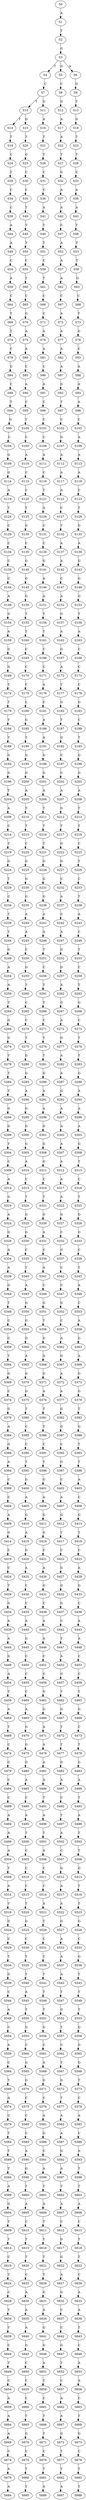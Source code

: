 strict digraph  {
	S0 -> S1 [ label = A ];
	S1 -> S2 [ label = T ];
	S2 -> S3 [ label = G ];
	S3 -> S4 [ label = T ];
	S3 -> S5 [ label = G ];
	S3 -> S6 [ label = A ];
	S4 -> S7 [ label = C ];
	S5 -> S8 [ label = C ];
	S6 -> S9 [ label = G ];
	S7 -> S10 [ label = T ];
	S7 -> S11 [ label = G ];
	S8 -> S12 [ label = G ];
	S9 -> S13 [ label = T ];
	S10 -> S14 [ label = T ];
	S10 -> S15 [ label = G ];
	S11 -> S16 [ label = A ];
	S12 -> S17 [ label = A ];
	S13 -> S18 [ label = G ];
	S14 -> S19 [ label = T ];
	S15 -> S20 [ label = T ];
	S16 -> S21 [ label = T ];
	S17 -> S22 [ label = A ];
	S18 -> S23 [ label = T ];
	S19 -> S24 [ label = C ];
	S20 -> S25 [ label = G ];
	S21 -> S26 [ label = T ];
	S22 -> S27 [ label = T ];
	S23 -> S28 [ label = T ];
	S24 -> S29 [ label = T ];
	S25 -> S30 [ label = C ];
	S26 -> S31 [ label = C ];
	S27 -> S32 [ label = G ];
	S28 -> S33 [ label = C ];
	S29 -> S34 [ label = C ];
	S30 -> S35 [ label = C ];
	S31 -> S36 [ label = C ];
	S32 -> S37 [ label = A ];
	S33 -> S38 [ label = A ];
	S34 -> S39 [ label = C ];
	S35 -> S40 [ label = T ];
	S36 -> S41 [ label = A ];
	S37 -> S42 [ label = A ];
	S38 -> S43 [ label = A ];
	S39 -> S44 [ label = A ];
	S40 -> S45 [ label = T ];
	S41 -> S46 [ label = T ];
	S42 -> S47 [ label = C ];
	S43 -> S48 [ label = T ];
	S44 -> S49 [ label = A ];
	S45 -> S50 [ label = T ];
	S46 -> S51 [ label = T ];
	S47 -> S52 [ label = A ];
	S48 -> S53 [ label = T ];
	S49 -> S54 [ label = C ];
	S50 -> S55 [ label = C ];
	S51 -> S56 [ label = C ];
	S52 -> S57 [ label = A ];
	S53 -> S58 [ label = T ];
	S54 -> S59 [ label = A ];
	S55 -> S60 [ label = T ];
	S56 -> S61 [ label = T ];
	S57 -> S62 [ label = A ];
	S58 -> S63 [ label = G ];
	S59 -> S64 [ label = C ];
	S60 -> S65 [ label = C ];
	S61 -> S66 [ label = C ];
	S62 -> S67 [ label = C ];
	S63 -> S68 [ label = C ];
	S64 -> S69 [ label = T ];
	S65 -> S70 [ label = G ];
	S66 -> S71 [ label = C ];
	S67 -> S72 [ label = A ];
	S68 -> S73 [ label = T ];
	S69 -> S74 [ label = T ];
	S70 -> S75 [ label = A ];
	S71 -> S76 [ label = A ];
	S72 -> S77 [ label = A ];
	S73 -> S78 [ label = G ];
	S74 -> S79 [ label = C ];
	S75 -> S80 [ label = A ];
	S76 -> S81 [ label = A ];
	S77 -> S82 [ label = A ];
	S78 -> S83 [ label = C ];
	S79 -> S84 [ label = G ];
	S80 -> S85 [ label = C ];
	S81 -> S86 [ label = C ];
	S82 -> S87 [ label = A ];
	S83 -> S88 [ label = A ];
	S84 -> S89 [ label = C ];
	S85 -> S90 [ label = A ];
	S86 -> S91 [ label = A ];
	S87 -> S92 [ label = G ];
	S88 -> S93 [ label = A ];
	S89 -> S94 [ label = T ];
	S90 -> S95 [ label = C ];
	S91 -> S96 [ label = C ];
	S92 -> S97 [ label = T ];
	S93 -> S98 [ label = A ];
	S94 -> S99 [ label = G ];
	S95 -> S100 [ label = T ];
	S96 -> S101 [ label = C ];
	S97 -> S102 [ label = C ];
	S98 -> S103 [ label = C ];
	S99 -> S104 [ label = C ];
	S100 -> S105 [ label = C ];
	S101 -> S106 [ label = C ];
	S102 -> S107 [ label = G ];
	S103 -> S108 [ label = A ];
	S104 -> S109 [ label = G ];
	S105 -> S110 [ label = A ];
	S106 -> S111 [ label = A ];
	S107 -> S112 [ label = A ];
	S108 -> S113 [ label = A ];
	S109 -> S114 [ label = G ];
	S110 -> S115 [ label = C ];
	S111 -> S116 [ label = C ];
	S112 -> S117 [ label = A ];
	S113 -> S118 [ label = A ];
	S114 -> S119 [ label = A ];
	S115 -> S120 [ label = C ];
	S116 -> S121 [ label = T ];
	S117 -> S122 [ label = A ];
	S118 -> S123 [ label = C ];
	S119 -> S124 [ label = T ];
	S120 -> S125 [ label = T ];
	S121 -> S126 [ label = A ];
	S122 -> S127 [ label = C ];
	S123 -> S128 [ label = T ];
	S124 -> S129 [ label = C ];
	S125 -> S130 [ label = G ];
	S126 -> S131 [ label = C ];
	S127 -> S132 [ label = T ];
	S128 -> S133 [ label = G ];
	S129 -> S134 [ label = C ];
	S130 -> S135 [ label = C ];
	S131 -> S136 [ label = C ];
	S132 -> S137 [ label = A ];
	S133 -> S138 [ label = A ];
	S134 -> S139 [ label = C ];
	S135 -> S140 [ label = G ];
	S136 -> S141 [ label = G ];
	S137 -> S142 [ label = A ];
	S138 -> S143 [ label = G ];
	S139 -> S144 [ label = C ];
	S140 -> S145 [ label = G ];
	S141 -> S146 [ label = A ];
	S142 -> S147 [ label = C ];
	S143 -> S148 [ label = G ];
	S144 -> S149 [ label = A ];
	S145 -> S150 [ label = G ];
	S146 -> S151 [ label = A ];
	S147 -> S152 [ label = A ];
	S148 -> S153 [ label = G ];
	S149 -> S154 [ label = G ];
	S150 -> S155 [ label = T ];
	S151 -> S156 [ label = T ];
	S152 -> S157 [ label = G ];
	S153 -> S158 [ label = T ];
	S154 -> S159 [ label = A ];
	S155 -> S160 [ label = T ];
	S156 -> S161 [ label = T ];
	S157 -> S162 [ label = A ];
	S158 -> S163 [ label = A ];
	S159 -> S164 [ label = G ];
	S160 -> S165 [ label = C ];
	S161 -> S166 [ label = C ];
	S162 -> S167 [ label = G ];
	S163 -> S168 [ label = C ];
	S164 -> S169 [ label = G ];
	S165 -> S170 [ label = C ];
	S166 -> S171 [ label = C ];
	S167 -> S172 [ label = A ];
	S168 -> S173 [ label = C ];
	S169 -> S174 [ label = T ];
	S170 -> S175 [ label = C ];
	S171 -> S176 [ label = A ];
	S172 -> S177 [ label = T ];
	S173 -> S178 [ label = C ];
	S174 -> S179 [ label = T ];
	S175 -> S180 [ label = C ];
	S176 -> S181 [ label = C ];
	S177 -> S182 [ label = G ];
	S178 -> S183 [ label = G ];
	S179 -> S184 [ label = T ];
	S180 -> S185 [ label = G ];
	S181 -> S186 [ label = A ];
	S182 -> S187 [ label = T ];
	S183 -> S188 [ label = C ];
	S184 -> S189 [ label = T ];
	S185 -> S190 [ label = T ];
	S186 -> S191 [ label = A ];
	S187 -> S192 [ label = G ];
	S188 -> S193 [ label = T ];
	S189 -> S194 [ label = G ];
	S190 -> S195 [ label = G ];
	S191 -> S196 [ label = G ];
	S192 -> S197 [ label = C ];
	S193 -> S198 [ label = G ];
	S194 -> S199 [ label = G ];
	S195 -> S200 [ label = G ];
	S196 -> S201 [ label = G ];
	S197 -> S202 [ label = C ];
	S198 -> S203 [ label = G ];
	S199 -> S204 [ label = T ];
	S200 -> S205 [ label = A ];
	S201 -> S206 [ label = A ];
	S202 -> S207 [ label = A ];
	S203 -> S208 [ label = A ];
	S204 -> S209 [ label = A ];
	S205 -> S210 [ label = T ];
	S206 -> S211 [ label = T ];
	S207 -> S212 [ label = G ];
	S208 -> S213 [ label = T ];
	S209 -> S214 [ label = C ];
	S210 -> S215 [ label = T ];
	S211 -> S216 [ label = T ];
	S212 -> S217 [ label = T ];
	S213 -> S218 [ label = T ];
	S214 -> S219 [ label = T ];
	S215 -> S220 [ label = C ];
	S216 -> S221 [ label = T ];
	S217 -> S222 [ label = G ];
	S218 -> S223 [ label = C ];
	S219 -> S224 [ label = G ];
	S220 -> S225 [ label = G ];
	S221 -> S226 [ label = G ];
	S222 -> S227 [ label = G ];
	S223 -> S228 [ label = T ];
	S224 -> S229 [ label = T ];
	S225 -> S230 [ label = G ];
	S226 -> S231 [ label = G ];
	S227 -> S232 [ label = C ];
	S228 -> S233 [ label = C ];
	S229 -> S234 [ label = C ];
	S230 -> S235 [ label = G ];
	S231 -> S236 [ label = G ];
	S232 -> S237 [ label = A ];
	S233 -> S238 [ label = T ];
	S234 -> S239 [ label = T ];
	S235 -> S240 [ label = A ];
	S236 -> S241 [ label = A ];
	S237 -> S242 [ label = C ];
	S238 -> S243 [ label = A ];
	S239 -> S244 [ label = T ];
	S240 -> S245 [ label = A ];
	S241 -> S246 [ label = A ];
	S242 -> S247 [ label = A ];
	S243 -> S248 [ label = C ];
	S244 -> S249 [ label = G ];
	S245 -> S250 [ label = C ];
	S246 -> S251 [ label = T ];
	S247 -> S252 [ label = G ];
	S248 -> S253 [ label = T ];
	S249 -> S254 [ label = A ];
	S250 -> S255 [ label = G ];
	S251 -> S256 [ label = C ];
	S252 -> S257 [ label = G ];
	S253 -> S258 [ label = C ];
	S254 -> S259 [ label = A ];
	S255 -> S260 [ label = T ];
	S256 -> S261 [ label = T ];
	S257 -> S262 [ label = A ];
	S258 -> S263 [ label = T ];
	S259 -> S264 [ label = T ];
	S260 -> S265 [ label = C ];
	S261 -> S266 [ label = T ];
	S262 -> S267 [ label = G ];
	S263 -> S268 [ label = G ];
	S264 -> S269 [ label = G ];
	S265 -> S270 [ label = C ];
	S266 -> S271 [ label = C ];
	S267 -> S272 [ label = A ];
	S268 -> S273 [ label = C ];
	S269 -> S274 [ label = G ];
	S270 -> S275 [ label = T ];
	S271 -> S276 [ label = T ];
	S272 -> S277 [ label = G ];
	S273 -> S278 [ label = T ];
	S274 -> S279 [ label = T ];
	S275 -> S280 [ label = G ];
	S276 -> S281 [ label = T ];
	S277 -> S282 [ label = A ];
	S278 -> S283 [ label = T ];
	S279 -> S284 [ label = T ];
	S280 -> S285 [ label = G ];
	S281 -> S286 [ label = G ];
	S282 -> S287 [ label = A ];
	S283 -> S288 [ label = G ];
	S284 -> S289 [ label = T ];
	S285 -> S290 [ label = A ];
	S286 -> S291 [ label = A ];
	S287 -> S292 [ label = G ];
	S288 -> S293 [ label = A ];
	S289 -> S294 [ label = G ];
	S290 -> S295 [ label = G ];
	S291 -> S296 [ label = A ];
	S292 -> S297 [ label = A ];
	S293 -> S298 [ label = A ];
	S294 -> S299 [ label = G ];
	S295 -> S300 [ label = G ];
	S296 -> S301 [ label = G ];
	S297 -> S302 [ label = A ];
	S298 -> S303 [ label = A ];
	S299 -> S304 [ label = T ];
	S300 -> S305 [ label = G ];
	S301 -> S306 [ label = G ];
	S302 -> S307 [ label = A ];
	S303 -> S308 [ label = G ];
	S304 -> S309 [ label = C ];
	S305 -> S310 [ label = A ];
	S306 -> S311 [ label = G ];
	S307 -> S312 [ label = A ];
	S308 -> S313 [ label = T ];
	S309 -> S314 [ label = A ];
	S310 -> S315 [ label = C ];
	S311 -> S316 [ label = C ];
	S312 -> S317 [ label = A ];
	S313 -> S318 [ label = C ];
	S314 -> S319 [ label = G ];
	S315 -> S320 [ label = T ];
	S316 -> S321 [ label = T ];
	S317 -> S322 [ label = A ];
	S318 -> S323 [ label = T ];
	S319 -> S324 [ label = A ];
	S320 -> S325 [ label = G ];
	S321 -> S326 [ label = G ];
	S322 -> S327 [ label = G ];
	S323 -> S328 [ label = G ];
	S324 -> S329 [ label = G ];
	S325 -> S330 [ label = G ];
	S326 -> S331 [ label = A ];
	S327 -> S332 [ label = C ];
	S328 -> S333 [ label = G ];
	S329 -> S334 [ label = A ];
	S330 -> S335 [ label = C ];
	S331 -> S336 [ label = C ];
	S332 -> S337 [ label = G ];
	S333 -> S338 [ label = C ];
	S334 -> S339 [ label = A ];
	S335 -> S340 [ label = T ];
	S336 -> S341 [ label = A ];
	S337 -> S342 [ label = C ];
	S338 -> S343 [ label = T ];
	S339 -> S344 [ label = G ];
	S340 -> S345 [ label = A ];
	S341 -> S346 [ label = C ];
	S342 -> S347 [ label = C ];
	S343 -> S348 [ label = A ];
	S344 -> S349 [ label = T ];
	S345 -> S350 [ label = G ];
	S346 -> S351 [ label = G ];
	S347 -> S352 [ label = G ];
	S348 -> S353 [ label = C ];
	S349 -> S354 [ label = C ];
	S350 -> S355 [ label = G ];
	S351 -> S356 [ label = T ];
	S352 -> S357 [ label = C ];
	S353 -> S358 [ label = A ];
	S354 -> S359 [ label = C ];
	S355 -> S360 [ label = G ];
	S356 -> S361 [ label = G ];
	S357 -> S362 [ label = A ];
	S358 -> S363 [ label = G ];
	S359 -> S364 [ label = T ];
	S360 -> S365 [ label = A ];
	S361 -> S366 [ label = A ];
	S362 -> S367 [ label = G ];
	S363 -> S368 [ label = A ];
	S364 -> S369 [ label = G ];
	S365 -> S370 [ label = G ];
	S366 -> S371 [ label = G ];
	S367 -> S372 [ label = A ];
	S368 -> S373 [ label = G ];
	S369 -> S374 [ label = C ];
	S370 -> S375 [ label = G ];
	S371 -> S376 [ label = A ];
	S372 -> S377 [ label = A ];
	S373 -> S378 [ label = G ];
	S374 -> S379 [ label = G ];
	S375 -> S380 [ label = T ];
	S376 -> S381 [ label = T ];
	S377 -> S382 [ label = G ];
	S378 -> S383 [ label = T ];
	S379 -> S384 [ label = A ];
	S380 -> S385 [ label = C ];
	S381 -> S386 [ label = T ];
	S382 -> S387 [ label = G ];
	S383 -> S388 [ label = G ];
	S384 -> S389 [ label = G ];
	S385 -> S390 [ label = C ];
	S386 -> S391 [ label = C ];
	S387 -> S392 [ label = C ];
	S388 -> S393 [ label = T ];
	S389 -> S394 [ label = A ];
	S390 -> S395 [ label = T ];
	S391 -> S396 [ label = T ];
	S392 -> S397 [ label = G ];
	S393 -> S398 [ label = T ];
	S394 -> S399 [ label = C ];
	S395 -> S400 [ label = G ];
	S396 -> S401 [ label = G ];
	S397 -> S402 [ label = C ];
	S398 -> S403 [ label = A ];
	S399 -> S404 [ label = C ];
	S400 -> S405 [ label = A ];
	S401 -> S406 [ label = A ];
	S402 -> S407 [ label = A ];
	S403 -> S408 [ label = C ];
	S404 -> S409 [ label = A ];
	S405 -> S410 [ label = G ];
	S406 -> S411 [ label = G ];
	S407 -> S412 [ label = G ];
	S408 -> S413 [ label = G ];
	S409 -> S414 [ label = G ];
	S410 -> S415 [ label = A ];
	S411 -> S416 [ label = G ];
	S412 -> S417 [ label = T ];
	S413 -> S418 [ label = T ];
	S414 -> S419 [ label = C ];
	S415 -> S420 [ label = G ];
	S416 -> S421 [ label = C ];
	S417 -> S422 [ label = C ];
	S418 -> S423 [ label = C ];
	S419 -> S424 [ label = C ];
	S420 -> S425 [ label = A ];
	S421 -> S426 [ label = A ];
	S422 -> S427 [ label = G ];
	S423 -> S428 [ label = A ];
	S424 -> S429 [ label = T ];
	S425 -> S430 [ label = C ];
	S426 -> S431 [ label = G ];
	S427 -> S432 [ label = G ];
	S428 -> S433 [ label = G ];
	S429 -> S434 [ label = G ];
	S430 -> S435 [ label = C ];
	S431 -> S436 [ label = C ];
	S432 -> S437 [ label = G ];
	S433 -> S438 [ label = C ];
	S434 -> S439 [ label = A ];
	S435 -> S440 [ label = A ];
	S436 -> S441 [ label = A ];
	S437 -> S442 [ label = C ];
	S438 -> S443 [ label = A ];
	S439 -> S444 [ label = A ];
	S440 -> S445 [ label = G ];
	S441 -> S446 [ label = A ];
	S442 -> S447 [ label = T ];
	S443 -> S448 [ label = A ];
	S444 -> S449 [ label = G ];
	S445 -> S450 [ label = C ];
	S446 -> S451 [ label = C ];
	S447 -> S452 [ label = A ];
	S448 -> S453 [ label = C ];
	S449 -> S454 [ label = A ];
	S450 -> S455 [ label = C ];
	S451 -> S456 [ label = C ];
	S452 -> S457 [ label = G ];
	S453 -> S458 [ label = C ];
	S454 -> S459 [ label = T ];
	S455 -> S460 [ label = C ];
	S456 -> S461 [ label = G ];
	S457 -> S462 [ label = T ];
	S458 -> S463 [ label = T ];
	S459 -> S464 [ label = A ];
	S460 -> S465 [ label = A ];
	S461 -> S466 [ label = G ];
	S462 -> S467 [ label = G ];
	S463 -> S468 [ label = G ];
	S464 -> S469 [ label = T ];
	S465 -> S470 [ label = G ];
	S466 -> S471 [ label = A ];
	S467 -> S472 [ label = T ];
	S468 -> S473 [ label = C ];
	S469 -> S474 [ label = C ];
	S470 -> S475 [ label = G ];
	S471 -> S476 [ label = A ];
	S472 -> S477 [ label = T ];
	S473 -> S478 [ label = T ];
	S474 -> S479 [ label = C ];
	S475 -> S480 [ label = G ];
	S476 -> S481 [ label = A ];
	S477 -> S482 [ label = G ];
	S478 -> S483 [ label = G ];
	S479 -> S484 [ label = C ];
	S480 -> S485 [ label = A ];
	S481 -> S486 [ label = A ];
	S482 -> S487 [ label = A ];
	S483 -> S488 [ label = A ];
	S484 -> S489 [ label = C ];
	S485 -> S490 [ label = C ];
	S486 -> S491 [ label = T ];
	S487 -> S492 [ label = C ];
	S488 -> S493 [ label = T ];
	S489 -> S494 [ label = A ];
	S490 -> S495 [ label = A ];
	S491 -> S496 [ label = A ];
	S492 -> S497 [ label = T ];
	S493 -> S498 [ label = A ];
	S494 -> S499 [ label = A ];
	S495 -> S500 [ label = T ];
	S496 -> S501 [ label = T ];
	S497 -> S502 [ label = A ];
	S498 -> S503 [ label = T ];
	S499 -> S504 [ label = A ];
	S500 -> S505 [ label = C ];
	S501 -> S506 [ label = A ];
	S502 -> S507 [ label = C ];
	S503 -> S508 [ label = T ];
	S504 -> S509 [ label = T ];
	S505 -> S510 [ label = C ];
	S506 -> S511 [ label = C ];
	S507 -> S512 [ label = G ];
	S508 -> S513 [ label = G ];
	S509 -> S514 [ label = A ];
	S510 -> S515 [ label = C ];
	S511 -> S516 [ label = C ];
	S512 -> S517 [ label = A ];
	S513 -> S518 [ label = T ];
	S514 -> S519 [ label = T ];
	S515 -> S520 [ label = T ];
	S516 -> S521 [ label = A ];
	S517 -> S522 [ label = A ];
	S518 -> S523 [ label = T ];
	S519 -> S524 [ label = G ];
	S520 -> S525 [ label = G ];
	S521 -> S526 [ label = T ];
	S522 -> S527 [ label = G ];
	S523 -> S528 [ label = G ];
	S524 -> S529 [ label = C ];
	S525 -> S530 [ label = C ];
	S526 -> S531 [ label = C ];
	S527 -> S532 [ label = A ];
	S528 -> S533 [ label = C ];
	S529 -> S534 [ label = T ];
	S530 -> S535 [ label = T ];
	S531 -> S536 [ label = T ];
	S532 -> S537 [ label = A ];
	S533 -> S538 [ label = G ];
	S534 -> S539 [ label = G ];
	S535 -> S540 [ label = T ];
	S536 -> S541 [ label = T ];
	S537 -> S542 [ label = A ];
	S538 -> S543 [ label = T ];
	S539 -> S544 [ label = C ];
	S540 -> S545 [ label = A ];
	S541 -> S546 [ label = T ];
	S542 -> S547 [ label = T ];
	S543 -> S548 [ label = T ];
	S544 -> S549 [ label = A ];
	S545 -> S550 [ label = T ];
	S546 -> S551 [ label = T ];
	S547 -> S552 [ label = G ];
	S548 -> S553 [ label = T ];
	S549 -> S554 [ label = C ];
	S550 -> S555 [ label = G ];
	S551 -> S556 [ label = G ];
	S552 -> S557 [ label = T ];
	S553 -> S558 [ label = G ];
	S554 -> S559 [ label = A ];
	S555 -> S560 [ label = C ];
	S556 -> S561 [ label = C ];
	S557 -> S562 [ label = C ];
	S558 -> S563 [ label = G ];
	S559 -> S564 [ label = C ];
	S560 -> S565 [ label = G ];
	S561 -> S566 [ label = A ];
	S562 -> S567 [ label = T ];
	S563 -> S568 [ label = G ];
	S564 -> S569 [ label = T ];
	S565 -> S570 [ label = G ];
	S566 -> S571 [ label = G ];
	S567 -> S572 [ label = G ];
	S568 -> S573 [ label = T ];
	S569 -> S574 [ label = A ];
	S570 -> S575 [ label = C ];
	S571 -> S576 [ label = C ];
	S572 -> S577 [ label = T ];
	S573 -> S578 [ label = C ];
	S574 -> S579 [ label = C ];
	S575 -> S580 [ label = C ];
	S576 -> S581 [ label = A ];
	S577 -> S582 [ label = A ];
	S578 -> S583 [ label = A ];
	S579 -> S584 [ label = T ];
	S580 -> S585 [ label = C ];
	S581 -> S586 [ label = G ];
	S582 -> S587 [ label = A ];
	S583 -> S588 [ label = C ];
	S584 -> S589 [ label = T ];
	S585 -> S590 [ label = A ];
	S586 -> S591 [ label = C ];
	S587 -> S592 [ label = G ];
	S588 -> S593 [ label = A ];
	S589 -> S594 [ label = T ];
	S590 -> S595 [ label = G ];
	S591 -> S596 [ label = A ];
	S592 -> S597 [ label = A ];
	S593 -> S598 [ label = T ];
	S594 -> S599 [ label = A ];
	S595 -> S600 [ label = T ];
	S596 -> S601 [ label = T ];
	S597 -> S602 [ label = T ];
	S598 -> S603 [ label = T ];
	S599 -> S604 [ label = G ];
	S600 -> S605 [ label = A ];
	S601 -> S606 [ label = A ];
	S602 -> S607 [ label = A ];
	S603 -> S608 [ label = A ];
	S604 -> S609 [ label = T ];
	S605 -> S610 [ label = C ];
	S606 -> S611 [ label = T ];
	S607 -> S612 [ label = C ];
	S608 -> S613 [ label = C ];
	S609 -> S614 [ label = T ];
	S610 -> S615 [ label = T ];
	S611 -> S616 [ label = T ];
	S612 -> S617 [ label = G ];
	S613 -> S618 [ label = T ];
	S614 -> S619 [ label = C ];
	S615 -> S620 [ label = T ];
	S616 -> S621 [ label = T ];
	S617 -> S622 [ label = G ];
	S618 -> S623 [ label = T ];
	S619 -> S624 [ label = T ];
	S620 -> S625 [ label = C ];
	S621 -> S626 [ label = T ];
	S622 -> S627 [ label = A ];
	S623 -> S628 [ label = C ];
	S624 -> S629 [ label = C ];
	S625 -> S630 [ label = A ];
	S626 -> S631 [ label = G ];
	S627 -> S632 [ label = G ];
	S628 -> S633 [ label = A ];
	S629 -> S634 [ label = T ];
	S630 -> S635 [ label = A ];
	S631 -> S636 [ label = A ];
	S632 -> S637 [ label = C ];
	S633 -> S638 [ label = A ];
	S634 -> S639 [ label = T ];
	S635 -> S640 [ label = A ];
	S636 -> S641 [ label = G ];
	S637 -> S642 [ label = C ];
	S638 -> S643 [ label = T ];
	S639 -> S644 [ label = C ];
	S640 -> S645 [ label = G ];
	S641 -> S646 [ label = G ];
	S642 -> S647 [ label = G ];
	S643 -> S648 [ label = C ];
	S644 -> S649 [ label = T ];
	S645 -> S650 [ label = C ];
	S646 -> S651 [ label = A ];
	S647 -> S652 [ label = T ];
	S648 -> S653 [ label = A ];
	S649 -> S654 [ label = C ];
	S650 -> S655 [ label = C ];
	S651 -> S656 [ label = T ];
	S652 -> S657 [ label = C ];
	S653 -> S658 [ label = A ];
	S654 -> S659 [ label = A ];
	S655 -> S660 [ label = C ];
	S656 -> S661 [ label = C ];
	S657 -> S662 [ label = A ];
	S658 -> S663 [ label = C ];
	S659 -> S664 [ label = A ];
	S660 -> S665 [ label = T ];
	S661 -> S666 [ label = T ];
	S662 -> S667 [ label = A ];
	S663 -> S668 [ label = T ];
	S664 -> S669 [ label = A ];
	S665 -> S670 [ label = G ];
	S666 -> S671 [ label = T ];
	S667 -> S672 [ label = G ];
	S668 -> S673 [ label = G ];
	S669 -> S674 [ label = C ];
	S670 -> S675 [ label = C ];
	S671 -> S676 [ label = C ];
	S672 -> S677 [ label = T ];
	S673 -> S678 [ label = C ];
	S674 -> S679 [ label = A ];
	S675 -> S680 [ label = T ];
	S676 -> S681 [ label = T ];
	S677 -> S682 [ label = T ];
	S678 -> S683 [ label = T ];
	S679 -> S684 [ label = A ];
	S680 -> S685 [ label = T ];
	S681 -> S686 [ label = A ];
	S682 -> S687 [ label = A ];
	S683 -> S688 [ label = T ];
}
